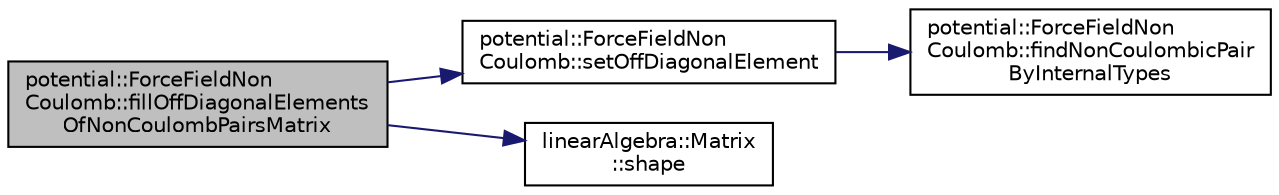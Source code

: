 digraph "potential::ForceFieldNonCoulomb::fillOffDiagonalElementsOfNonCoulombPairsMatrix"
{
 // LATEX_PDF_SIZE
  edge [fontname="Helvetica",fontsize="10",labelfontname="Helvetica",labelfontsize="10"];
  node [fontname="Helvetica",fontsize="10",shape=record];
  rankdir="LR";
  Node1 [label="potential::ForceFieldNon\lCoulomb::fillOffDiagonalElements\lOfNonCoulombPairsMatrix",height=0.2,width=0.4,color="black", fillcolor="grey75", style="filled", fontcolor="black",tooltip="fills the off-diagonal elements of the non-coulombic pairs matrix"];
  Node1 -> Node2 [color="midnightblue",fontsize="10",style="solid",fontname="Helvetica"];
  Node2 [label="potential::ForceFieldNon\lCoulomb::setOffDiagonalElement",height=0.2,width=0.4,color="black", fillcolor="white", style="filled",URL="$classpotential_1_1ForceFieldNonCoulomb.html#ab1be4cb2190ded0f5f8267646b90ecad",tooltip="fills one off-diagonal element of the non-coulombic pairs matrix"];
  Node2 -> Node3 [color="midnightblue",fontsize="10",style="solid",fontname="Helvetica"];
  Node3 [label="potential::ForceFieldNon\lCoulomb::findNonCoulombicPair\lByInternalTypes",height=0.2,width=0.4,color="black", fillcolor="white", style="filled",URL="$classpotential_1_1ForceFieldNonCoulomb.html#ae1cd309acb64199f5f0a220d02bfd7d7",tooltip="finds a non coulombic pair by internal types"];
  Node1 -> Node4 [color="midnightblue",fontsize="10",style="solid",fontname="Helvetica"];
  Node4 [label="linearAlgebra::Matrix\l::shape",height=0.2,width=0.4,color="black", fillcolor="white", style="filled",URL="$classlinearAlgebra_1_1Matrix.html#a7898e2e237c6a32c71279cf6b08e0743",tooltip=" "];
}
